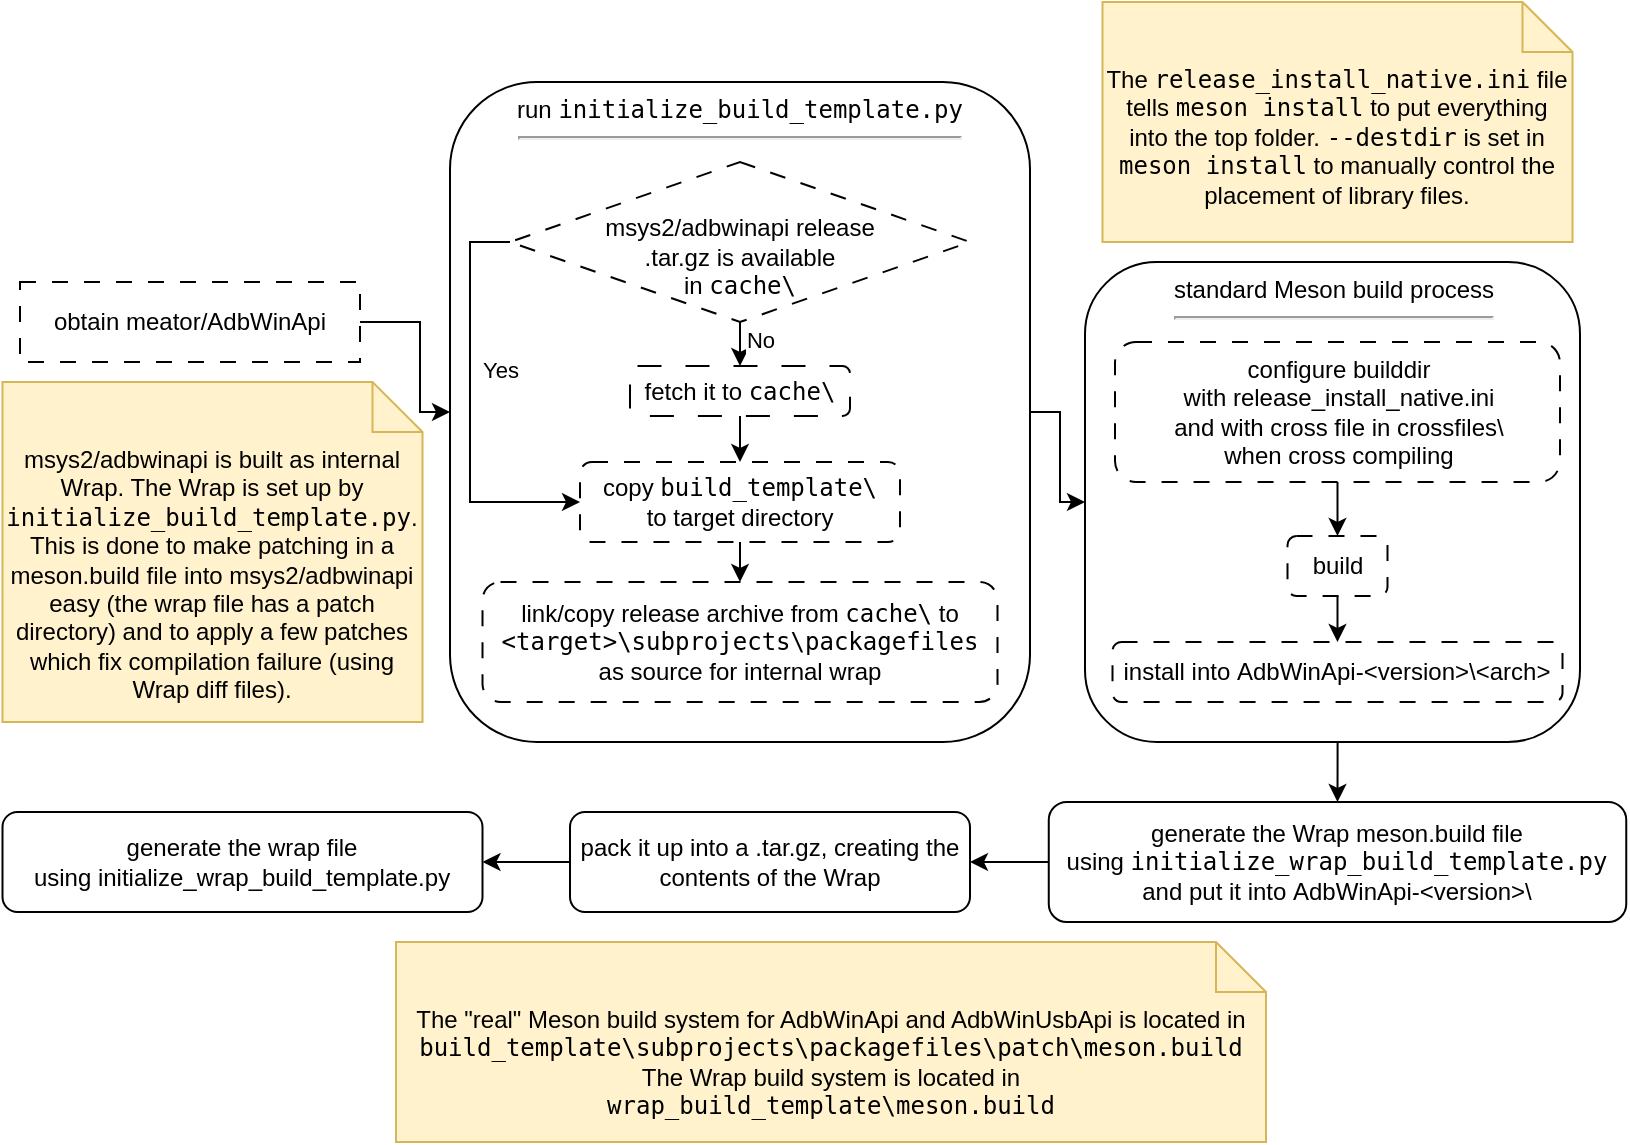 <mxfile version="27.2.0">
  <diagram name="Page-1" id="HKhyJGKJhishLroQ09m7">
    <mxGraphModel dx="872" dy="469" grid="1" gridSize="10" guides="1" tooltips="1" connect="1" arrows="1" fold="1" page="1" pageScale="1" pageWidth="850" pageHeight="1100" math="0" shadow="0">
      <root>
        <mxCell id="0" />
        <mxCell id="1" parent="0" />
        <mxCell id="5IOgpOtYKzdcHkM1CQEa-21" style="edgeStyle=orthogonalEdgeStyle;rounded=0;orthogonalLoop=1;jettySize=auto;html=1;exitX=1;exitY=0.5;exitDx=0;exitDy=0;entryX=0;entryY=0.5;entryDx=0;entryDy=0;" parent="1" source="5IOgpOtYKzdcHkM1CQEa-2" target="5IOgpOtYKzdcHkM1CQEa-3" edge="1">
          <mxGeometry relative="1" as="geometry">
            <Array as="points">
              <mxPoint x="220" y="170" />
              <mxPoint x="220" y="215" />
            </Array>
          </mxGeometry>
        </mxCell>
        <mxCell id="5IOgpOtYKzdcHkM1CQEa-2" value="obtain&amp;nbsp;meator/AdbWinApi" style="rounded=0;whiteSpace=wrap;html=1;dashed=1;dashPattern=8 8;" parent="1" vertex="1">
          <mxGeometry x="20" y="150" width="170" height="40" as="geometry" />
        </mxCell>
        <mxCell id="5IOgpOtYKzdcHkM1CQEa-33" style="edgeStyle=orthogonalEdgeStyle;rounded=0;orthogonalLoop=1;jettySize=auto;html=1;exitX=1;exitY=0.5;exitDx=0;exitDy=0;entryX=0;entryY=0.5;entryDx=0;entryDy=0;" parent="1" source="5IOgpOtYKzdcHkM1CQEa-3" target="5IOgpOtYKzdcHkM1CQEa-23" edge="1">
          <mxGeometry relative="1" as="geometry">
            <Array as="points">
              <mxPoint x="540" y="215" />
              <mxPoint x="540" y="260" />
            </Array>
          </mxGeometry>
        </mxCell>
        <mxCell id="5IOgpOtYKzdcHkM1CQEa-3" value="run&amp;nbsp;&lt;code&gt;initialize_build_template.py&lt;/code&gt;&lt;div&gt;&lt;hr&gt;&lt;/div&gt;" style="rounded=1;whiteSpace=wrap;html=1;verticalAlign=top;" parent="1" vertex="1">
          <mxGeometry x="235" y="50" width="290" height="330" as="geometry" />
        </mxCell>
        <mxCell id="5IOgpOtYKzdcHkM1CQEa-22" style="edgeStyle=orthogonalEdgeStyle;rounded=0;orthogonalLoop=1;jettySize=auto;html=1;exitX=0.5;exitY=1;exitDx=0;exitDy=0;entryX=0.5;entryY=0;entryDx=0;entryDy=0;" parent="1" source="5IOgpOtYKzdcHkM1CQEa-6" target="5IOgpOtYKzdcHkM1CQEa-13" edge="1">
          <mxGeometry relative="1" as="geometry" />
        </mxCell>
        <mxCell id="5IOgpOtYKzdcHkM1CQEa-6" value="copy&amp;nbsp;&lt;code&gt;build_template\&lt;/code&gt;&lt;div&gt;to target directory&lt;/div&gt;" style="rounded=1;whiteSpace=wrap;html=1;dashed=1;dashPattern=8 8;" parent="1" vertex="1">
          <mxGeometry x="300" y="240" width="160" height="40" as="geometry" />
        </mxCell>
        <mxCell id="5IOgpOtYKzdcHkM1CQEa-11" style="edgeStyle=orthogonalEdgeStyle;rounded=0;orthogonalLoop=1;jettySize=auto;html=1;exitX=0.5;exitY=1;exitDx=0;exitDy=0;entryX=0.5;entryY=0;entryDx=0;entryDy=0;" parent="1" source="5IOgpOtYKzdcHkM1CQEa-9" target="5IOgpOtYKzdcHkM1CQEa-10" edge="1">
          <mxGeometry relative="1" as="geometry" />
        </mxCell>
        <mxCell id="5IOgpOtYKzdcHkM1CQEa-12" value="No" style="edgeLabel;html=1;align=center;verticalAlign=middle;resizable=0;points=[];" parent="5IOgpOtYKzdcHkM1CQEa-11" vertex="1" connectable="0">
          <mxGeometry x="0.067" relative="1" as="geometry">
            <mxPoint x="10" y="-3" as="offset" />
          </mxGeometry>
        </mxCell>
        <mxCell id="5IOgpOtYKzdcHkM1CQEa-19" style="edgeStyle=orthogonalEdgeStyle;rounded=0;orthogonalLoop=1;jettySize=auto;html=1;exitX=0;exitY=0.5;exitDx=0;exitDy=0;entryX=0;entryY=0.5;entryDx=0;entryDy=0;" parent="1" source="5IOgpOtYKzdcHkM1CQEa-9" target="5IOgpOtYKzdcHkM1CQEa-6" edge="1">
          <mxGeometry relative="1" as="geometry" />
        </mxCell>
        <mxCell id="5IOgpOtYKzdcHkM1CQEa-20" value="Yes" style="edgeLabel;html=1;align=center;verticalAlign=middle;resizable=0;points=[];" parent="5IOgpOtYKzdcHkM1CQEa-19" vertex="1" connectable="0">
          <mxGeometry x="-0.387" y="2" relative="1" as="geometry">
            <mxPoint x="13" y="21" as="offset" />
          </mxGeometry>
        </mxCell>
        <mxCell id="5IOgpOtYKzdcHkM1CQEa-9" value="&lt;div&gt;&lt;br&gt;&lt;/div&gt;msys2/adbwinapi&amp;nbsp;&lt;span style=&quot;background-color: transparent; color: light-dark(rgb(0, 0, 0), rgb(255, 255, 255));&quot;&gt;release&lt;/span&gt;&lt;div&gt;&lt;span style=&quot;background-color: transparent; color: light-dark(rgb(0, 0, 0), rgb(255, 255, 255));&quot;&gt;.tar.gz is available&lt;/span&gt;&lt;/div&gt;&lt;div&gt;&lt;span style=&quot;background-color: transparent; color: light-dark(rgb(0, 0, 0), rgb(255, 255, 255));&quot;&gt;in &lt;code&gt;cache\&lt;/code&gt;&lt;/span&gt;&lt;/div&gt;" style="rhombus;whiteSpace=wrap;html=1;verticalAlign=middle;dashed=1;dashPattern=8 8;" parent="1" vertex="1">
          <mxGeometry x="265" y="90" width="230" height="80" as="geometry" />
        </mxCell>
        <mxCell id="5IOgpOtYKzdcHkM1CQEa-18" style="edgeStyle=orthogonalEdgeStyle;rounded=0;orthogonalLoop=1;jettySize=auto;html=1;exitX=0.5;exitY=1;exitDx=0;exitDy=0;entryX=0.5;entryY=0;entryDx=0;entryDy=0;" parent="1" source="5IOgpOtYKzdcHkM1CQEa-10" target="5IOgpOtYKzdcHkM1CQEa-6" edge="1">
          <mxGeometry relative="1" as="geometry" />
        </mxCell>
        <mxCell id="5IOgpOtYKzdcHkM1CQEa-10" value="fetch it to &lt;code&gt;cache\&lt;/code&gt;" style="rounded=1;whiteSpace=wrap;html=1;dashed=1;dashPattern=12 12;" parent="1" vertex="1">
          <mxGeometry x="325" y="192" width="110" height="25" as="geometry" />
        </mxCell>
        <mxCell id="5IOgpOtYKzdcHkM1CQEa-13" value="link/copy release archive from &lt;code&gt;cache\&lt;/code&gt; to&lt;div&gt;&lt;code&gt;&amp;lt;target&amp;gt;\subprojects\packagefiles&lt;/code&gt;&lt;/div&gt;&lt;div&gt;as source for internal wrap&lt;/div&gt;" style="rounded=1;whiteSpace=wrap;html=1;dashed=1;dashPattern=8 8;" parent="1" vertex="1">
          <mxGeometry x="251.25" y="300" width="257.5" height="60" as="geometry" />
        </mxCell>
        <mxCell id="5IOgpOtYKzdcHkM1CQEa-35" style="edgeStyle=orthogonalEdgeStyle;rounded=0;orthogonalLoop=1;jettySize=auto;html=1;exitX=0.5;exitY=1;exitDx=0;exitDy=0;entryX=0.5;entryY=0;entryDx=0;entryDy=0;" parent="1" source="5IOgpOtYKzdcHkM1CQEa-23" target="5IOgpOtYKzdcHkM1CQEa-34" edge="1">
          <mxGeometry relative="1" as="geometry" />
        </mxCell>
        <mxCell id="5IOgpOtYKzdcHkM1CQEa-23" value="standard Meson build process&lt;div&gt;&lt;hr&gt;&lt;/div&gt;" style="rounded=1;whiteSpace=wrap;html=1;verticalAlign=top;" parent="1" vertex="1">
          <mxGeometry x="552.5" y="140" width="247.5" height="240" as="geometry" />
        </mxCell>
        <mxCell id="5IOgpOtYKzdcHkM1CQEa-28" style="edgeStyle=orthogonalEdgeStyle;rounded=0;orthogonalLoop=1;jettySize=auto;html=1;exitX=0.5;exitY=1;exitDx=0;exitDy=0;entryX=0.5;entryY=0;entryDx=0;entryDy=0;" parent="1" source="5IOgpOtYKzdcHkM1CQEa-24" target="5IOgpOtYKzdcHkM1CQEa-25" edge="1">
          <mxGeometry relative="1" as="geometry" />
        </mxCell>
        <mxCell id="5IOgpOtYKzdcHkM1CQEa-24" value="configure builddir with&amp;nbsp;release_install_native.ini&lt;div&gt;and with cross file in&amp;nbsp;crossfiles\&lt;/div&gt;&lt;div&gt;when cross compiling&lt;/div&gt;" style="rounded=1;whiteSpace=wrap;html=1;dashed=1;dashPattern=8 8;" parent="1" vertex="1">
          <mxGeometry x="567.5" y="180" width="222.5" height="70" as="geometry" />
        </mxCell>
        <mxCell id="5IOgpOtYKzdcHkM1CQEa-30" style="edgeStyle=orthogonalEdgeStyle;rounded=0;orthogonalLoop=1;jettySize=auto;html=1;exitX=0.5;exitY=1;exitDx=0;exitDy=0;entryX=0.5;entryY=0;entryDx=0;entryDy=0;" parent="1" source="5IOgpOtYKzdcHkM1CQEa-25" target="5IOgpOtYKzdcHkM1CQEa-29" edge="1">
          <mxGeometry relative="1" as="geometry" />
        </mxCell>
        <mxCell id="5IOgpOtYKzdcHkM1CQEa-25" value="build" style="rounded=1;whiteSpace=wrap;html=1;dashed=1;dashPattern=8 8;" parent="1" vertex="1">
          <mxGeometry x="653.75" y="277" width="50" height="30" as="geometry" />
        </mxCell>
        <mxCell id="5IOgpOtYKzdcHkM1CQEa-29" value="install into&amp;nbsp;AdbWinApi-&amp;lt;version&amp;gt;\&amp;lt;arch&amp;gt;" style="rounded=1;whiteSpace=wrap;html=1;dashed=1;dashPattern=8 8;" parent="1" vertex="1">
          <mxGeometry x="566.25" y="330" width="225" height="30" as="geometry" />
        </mxCell>
        <mxCell id="5IOgpOtYKzdcHkM1CQEa-31" value="The &lt;code&gt;release_install_native.ini&lt;/code&gt; file tells &lt;code&gt;meson install&lt;/code&gt; to put everything into the top folder. &lt;code&gt;--destdir&lt;/code&gt; is set in &lt;code&gt;meson install&lt;/code&gt; to manually control the placement of library files." style="shape=note2;boundedLbl=1;whiteSpace=wrap;html=1;size=25;verticalAlign=top;align=center;fillColor=#fff2cc;strokeColor=#d6b656;" parent="1" vertex="1">
          <mxGeometry x="561.25" y="10" width="235" height="120" as="geometry" />
        </mxCell>
        <mxCell id="5IOgpOtYKzdcHkM1CQEa-37" style="edgeStyle=orthogonalEdgeStyle;rounded=0;orthogonalLoop=1;jettySize=auto;html=1;exitX=0;exitY=0.5;exitDx=0;exitDy=0;entryX=1;entryY=0.5;entryDx=0;entryDy=0;" parent="1" source="5IOgpOtYKzdcHkM1CQEa-34" target="5IOgpOtYKzdcHkM1CQEa-36" edge="1">
          <mxGeometry relative="1" as="geometry" />
        </mxCell>
        <mxCell id="5IOgpOtYKzdcHkM1CQEa-34" value="generate the Wrap meson.build file using&amp;nbsp;&lt;code&gt;initialize_wrap_build_template.py&lt;/code&gt;&lt;div&gt;and put it into&amp;nbsp;&lt;span style=&quot;background-color: transparent; color: light-dark(rgb(0, 0, 0), rgb(255, 255, 255));&quot;&gt;AdbWinApi-&amp;lt;version&amp;gt;\&lt;/span&gt;&lt;/div&gt;" style="rounded=1;whiteSpace=wrap;html=1;" parent="1" vertex="1">
          <mxGeometry x="534.38" y="410" width="288.75" height="60" as="geometry" />
        </mxCell>
        <mxCell id="5IOgpOtYKzdcHkM1CQEa-39" style="edgeStyle=orthogonalEdgeStyle;rounded=0;orthogonalLoop=1;jettySize=auto;html=1;exitX=0;exitY=0.5;exitDx=0;exitDy=0;entryX=1;entryY=0.5;entryDx=0;entryDy=0;" parent="1" source="5IOgpOtYKzdcHkM1CQEa-36" target="5IOgpOtYKzdcHkM1CQEa-38" edge="1">
          <mxGeometry relative="1" as="geometry" />
        </mxCell>
        <mxCell id="5IOgpOtYKzdcHkM1CQEa-36" value="pack it up into a .tar.gz, creating the contents of the Wrap" style="rounded=1;whiteSpace=wrap;html=1;" parent="1" vertex="1">
          <mxGeometry x="295" y="415" width="200" height="50" as="geometry" />
        </mxCell>
        <mxCell id="5IOgpOtYKzdcHkM1CQEa-38" value="generate the wrap file using&amp;nbsp;initialize_wrap_build_template.py" style="rounded=1;whiteSpace=wrap;html=1;" parent="1" vertex="1">
          <mxGeometry x="11.25" y="415" width="240" height="50" as="geometry" />
        </mxCell>
        <mxCell id="5IOgpOtYKzdcHkM1CQEa-44" value="msys2/adbwinapi is built as internal Wrap. The Wrap is set up by &lt;code&gt;initialize_build_template.py&lt;/code&gt;. This is done to make patching in a meson.build file into msys2/adbwinapi easy (the wrap file has a patch directory) and to apply a few patches which fix compilation failure (using Wrap diff files)." style="shape=note2;boundedLbl=1;whiteSpace=wrap;html=1;size=25;verticalAlign=top;align=center;fillColor=#fff2cc;strokeColor=#d6b656;" parent="1" vertex="1">
          <mxGeometry x="11.25" y="200" width="210" height="170" as="geometry" />
        </mxCell>
        <mxCell id="aQf1hthGNhwgmISeAP8V-1" value="The &quot;real&quot; Meson build system for AdbWinApi and AdbWinUsbApi is located in &lt;code&gt;build_template\subprojects\packagefiles\patch\meson.build&lt;/code&gt;&lt;div&gt;The Wrap build system is located in&lt;/div&gt;&lt;div&gt;&lt;code&gt;wrap_build_template\meson.build&lt;/code&gt;&lt;br&gt;&lt;/div&gt;" style="shape=note2;boundedLbl=1;whiteSpace=wrap;html=1;size=25;verticalAlign=top;align=center;fillColor=#fff2cc;strokeColor=#d6b656;" parent="1" vertex="1">
          <mxGeometry x="208" y="480" width="435" height="100" as="geometry" />
        </mxCell>
      </root>
    </mxGraphModel>
  </diagram>
</mxfile>
